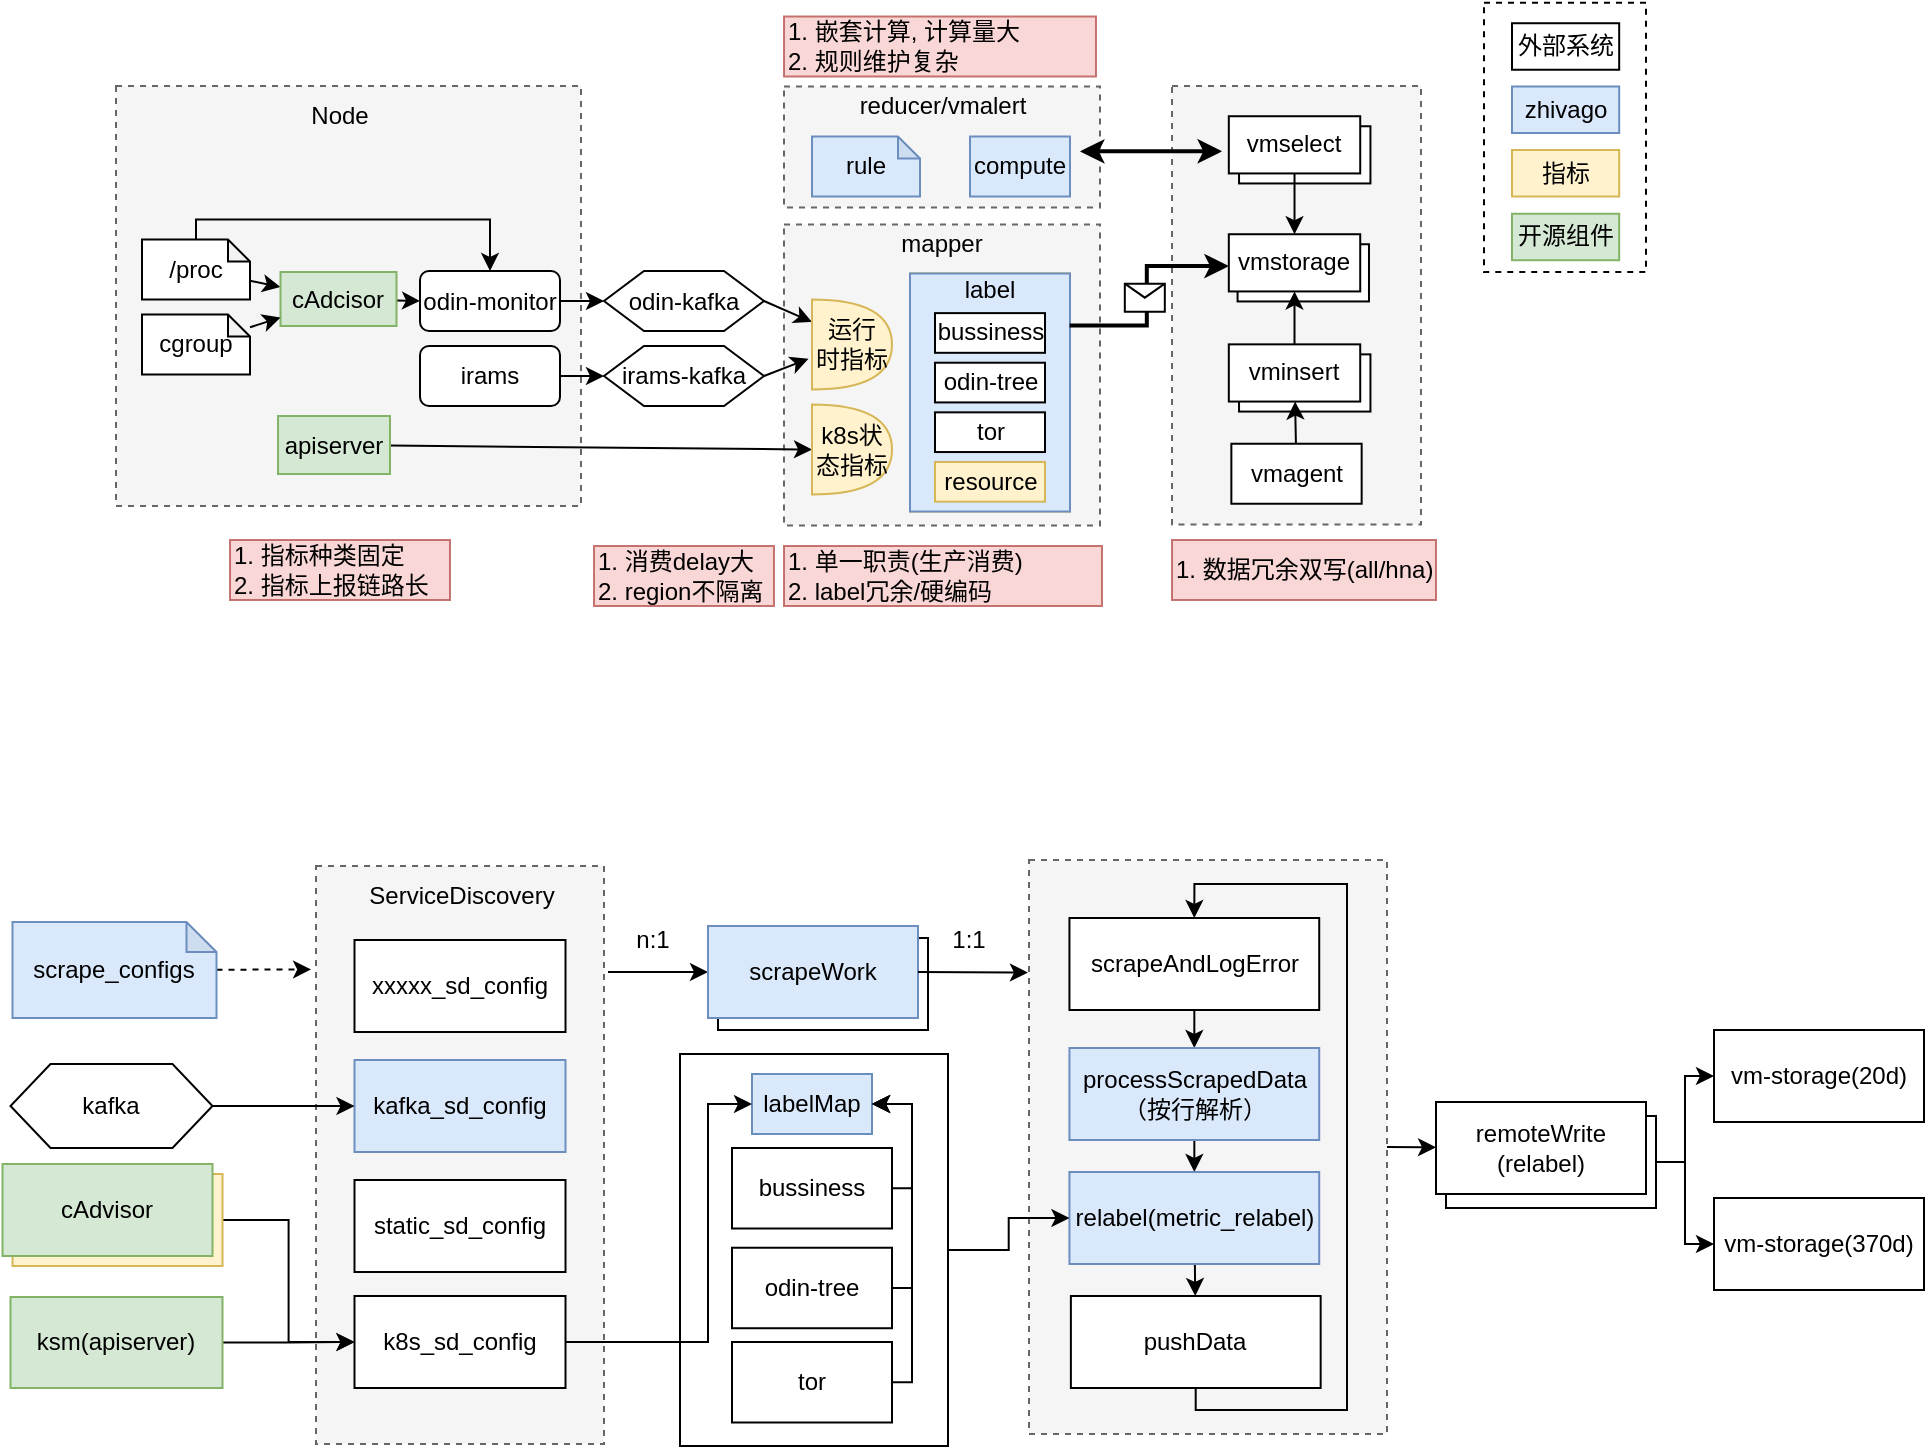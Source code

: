 <mxfile version="22.1.11" type="github">
  <diagram name="第 1 页" id="jjV6L2uMsxcf110h-NHD">
    <mxGraphModel dx="1374" dy="593" grid="0" gridSize="10" guides="1" tooltips="1" connect="1" arrows="1" fold="1" page="0" pageScale="1" pageWidth="827" pageHeight="1169" math="0" shadow="0">
      <root>
        <mxCell id="0" />
        <mxCell id="1" parent="0" />
        <mxCell id="OwkdVornk61Pdd3UHWY2-71" value="" style="rounded=0;whiteSpace=wrap;html=1;" vertex="1" parent="1">
          <mxGeometry x="316" y="664" width="134" height="196" as="geometry" />
        </mxCell>
        <mxCell id="OwkdVornk61Pdd3UHWY2-57" value="" style="rounded=0;orthogonalLoop=1;jettySize=auto;html=1;" edge="1" parent="1" target="OwkdVornk61Pdd3UHWY2-19">
          <mxGeometry relative="1" as="geometry">
            <mxPoint x="280" y="623" as="sourcePoint" />
          </mxGeometry>
        </mxCell>
        <mxCell id="OwkdVornk61Pdd3UHWY2-51" value="" style="rounded=0;whiteSpace=wrap;html=1;fillColor=#f5f5f5;fontColor=#333333;strokeColor=#666666;dashed=1;" vertex="1" parent="1">
          <mxGeometry x="134" y="570" width="144" height="289" as="geometry" />
        </mxCell>
        <mxCell id="OwkdVornk61Pdd3UHWY2-32" value="" style="rounded=0;whiteSpace=wrap;html=1;fillColor=#f5f5f5;fontColor=#333333;strokeColor=#666666;dashed=1;" vertex="1" parent="1">
          <mxGeometry x="490.5" y="567" width="179" height="287" as="geometry" />
        </mxCell>
        <mxCell id="OwkdVornk61Pdd3UHWY2-3" value="" style="rounded=0;whiteSpace=wrap;html=1;dashed=1;" vertex="1" parent="1">
          <mxGeometry x="718" y="138.37" width="81" height="134.63" as="geometry" />
        </mxCell>
        <mxCell id="vkkQOnORTPZ0EyA8R30g-135" value="" style="rounded=0;whiteSpace=wrap;html=1;fillColor=#f5f5f5;fontColor=#333333;strokeColor=#666666;dashed=1;" parent="1" vertex="1">
          <mxGeometry x="562" y="180" width="124.5" height="219.25" as="geometry" />
        </mxCell>
        <mxCell id="vkkQOnORTPZ0EyA8R30g-40" value="" style="rounded=0;whiteSpace=wrap;html=1;fillColor=#f5f5f5;fontColor=#333333;strokeColor=#666666;dashed=1;" parent="1" vertex="1">
          <mxGeometry x="368" y="249.25" width="158" height="150.5" as="geometry" />
        </mxCell>
        <mxCell id="vkkQOnORTPZ0EyA8R30g-6" value="" style="rounded=0;whiteSpace=wrap;html=1;fillColor=#f5f5f5;fontColor=#333333;strokeColor=#666666;dashed=1;" parent="1" vertex="1">
          <mxGeometry x="34" y="180" width="232.5" height="210" as="geometry" />
        </mxCell>
        <mxCell id="vkkQOnORTPZ0EyA8R30g-26" value="" style="rounded=0;orthogonalLoop=1;jettySize=auto;html=1;" parent="1" source="vkkQOnORTPZ0EyA8R30g-10" target="vkkQOnORTPZ0EyA8R30g-18" edge="1">
          <mxGeometry relative="1" as="geometry" />
        </mxCell>
        <mxCell id="vkkQOnORTPZ0EyA8R30g-10" value="/proc" style="shape=note;whiteSpace=wrap;html=1;backgroundOutline=1;darkOpacity=0.05;size=11;" parent="1" vertex="1">
          <mxGeometry x="47" y="256.75" width="54" height="30" as="geometry" />
        </mxCell>
        <mxCell id="vkkQOnORTPZ0EyA8R30g-11" value="mapper" style="text;html=1;strokeColor=none;fillColor=none;align=center;verticalAlign=middle;whiteSpace=wrap;rounded=0;" parent="1" vertex="1">
          <mxGeometry x="417" y="243.75" width="60" height="30" as="geometry" />
        </mxCell>
        <mxCell id="vkkQOnORTPZ0EyA8R30g-29" value="" style="rounded=0;orthogonalLoop=1;jettySize=auto;html=1;" parent="1" source="vkkQOnORTPZ0EyA8R30g-12" target="vkkQOnORTPZ0EyA8R30g-27" edge="1">
          <mxGeometry relative="1" as="geometry" />
        </mxCell>
        <mxCell id="vkkQOnORTPZ0EyA8R30g-12" value="odin-monitor" style="rounded=1;whiteSpace=wrap;html=1;" parent="1" vertex="1">
          <mxGeometry x="186" y="272.5" width="70" height="30" as="geometry" />
        </mxCell>
        <mxCell id="vkkQOnORTPZ0EyA8R30g-30" value="" style="rounded=0;orthogonalLoop=1;jettySize=auto;html=1;" parent="1" source="vkkQOnORTPZ0EyA8R30g-13" target="vkkQOnORTPZ0EyA8R30g-28" edge="1">
          <mxGeometry relative="1" as="geometry" />
        </mxCell>
        <mxCell id="vkkQOnORTPZ0EyA8R30g-13" value="irams" style="rounded=1;whiteSpace=wrap;html=1;" parent="1" vertex="1">
          <mxGeometry x="186" y="310" width="70" height="30" as="geometry" />
        </mxCell>
        <mxCell id="vkkQOnORTPZ0EyA8R30g-166" value="" style="rounded=0;orthogonalLoop=1;jettySize=auto;html=1;entryX=0;entryY=0.5;entryDx=0;entryDy=0;" parent="1" source="vkkQOnORTPZ0EyA8R30g-18" target="vkkQOnORTPZ0EyA8R30g-12" edge="1">
          <mxGeometry relative="1" as="geometry" />
        </mxCell>
        <mxCell id="vkkQOnORTPZ0EyA8R30g-18" value="cAdcisor" style="rounded=0;whiteSpace=wrap;html=1;fillColor=#d5e8d4;strokeColor=#82b366;" parent="1" vertex="1">
          <mxGeometry x="116.25" y="273" width="58" height="27" as="geometry" />
        </mxCell>
        <mxCell id="vkkQOnORTPZ0EyA8R30g-25" value="" style="rounded=0;orthogonalLoop=1;jettySize=auto;html=1;" parent="1" source="vkkQOnORTPZ0EyA8R30g-20" target="vkkQOnORTPZ0EyA8R30g-18" edge="1">
          <mxGeometry relative="1" as="geometry" />
        </mxCell>
        <mxCell id="vkkQOnORTPZ0EyA8R30g-20" value="cgroup" style="shape=note;whiteSpace=wrap;html=1;backgroundOutline=1;darkOpacity=0.05;size=11;" parent="1" vertex="1">
          <mxGeometry x="47" y="294.25" width="54" height="30" as="geometry" />
        </mxCell>
        <mxCell id="vkkQOnORTPZ0EyA8R30g-55" value="" style="rounded=0;orthogonalLoop=1;jettySize=auto;html=1;entryX=0;entryY=0.25;entryDx=0;entryDy=0;entryPerimeter=0;exitX=1;exitY=0.5;exitDx=0;exitDy=0;" parent="1" source="vkkQOnORTPZ0EyA8R30g-27" target="vkkQOnORTPZ0EyA8R30g-43" edge="1">
          <mxGeometry relative="1" as="geometry">
            <mxPoint x="342" y="287.5" as="sourcePoint" />
          </mxGeometry>
        </mxCell>
        <mxCell id="vkkQOnORTPZ0EyA8R30g-27" value="odin-kafka" style="shape=hexagon;perimeter=hexagonPerimeter2;whiteSpace=wrap;html=1;fixedSize=1;" parent="1" vertex="1">
          <mxGeometry x="278" y="272.5" width="80" height="30" as="geometry" />
        </mxCell>
        <mxCell id="vkkQOnORTPZ0EyA8R30g-56" value="" style="rounded=0;orthogonalLoop=1;jettySize=auto;html=1;entryX=-0.044;entryY=0.658;entryDx=0;entryDy=0;entryPerimeter=0;exitX=1;exitY=0.5;exitDx=0;exitDy=0;" parent="1" source="vkkQOnORTPZ0EyA8R30g-28" target="vkkQOnORTPZ0EyA8R30g-43" edge="1">
          <mxGeometry relative="1" as="geometry">
            <mxPoint x="342" y="325.0" as="sourcePoint" />
          </mxGeometry>
        </mxCell>
        <mxCell id="vkkQOnORTPZ0EyA8R30g-28" value="irams-kafka" style="shape=hexagon;perimeter=hexagonPerimeter2;whiteSpace=wrap;html=1;fixedSize=1;" parent="1" vertex="1">
          <mxGeometry x="278" y="310" width="80" height="30" as="geometry" />
        </mxCell>
        <mxCell id="vkkQOnORTPZ0EyA8R30g-34" value="&lt;div style=&quot;&quot;&gt;&lt;span style=&quot;background-color: initial;&quot;&gt;1. 消费delay大&lt;/span&gt;&lt;/div&gt;&lt;div style=&quot;&quot;&gt;&lt;span style=&quot;background-color: initial;&quot;&gt;2. region不隔离&lt;/span&gt;&lt;/div&gt;" style="text;html=1;strokeColor=#b85450;fillColor=#f8cecc;align=left;verticalAlign=middle;whiteSpace=wrap;rounded=0;opacity=80;" parent="1" vertex="1">
          <mxGeometry x="273" y="410" width="90" height="30" as="geometry" />
        </mxCell>
        <mxCell id="vkkQOnORTPZ0EyA8R30g-41" value="1. 单一职责(生产消费)&lt;br&gt;2. label冗余/硬编码" style="text;html=1;strokeColor=#b85450;fillColor=#f8cecc;align=left;verticalAlign=middle;whiteSpace=wrap;rounded=0;opacity=80;" parent="1" vertex="1">
          <mxGeometry x="368" y="410" width="159" height="30" as="geometry" />
        </mxCell>
        <mxCell id="vkkQOnORTPZ0EyA8R30g-46" value="" style="rounded=0;orthogonalLoop=1;jettySize=auto;html=1;entryX=0;entryY=0.5;entryDx=0;entryDy=0;entryPerimeter=0;" parent="1" source="vkkQOnORTPZ0EyA8R30g-42" target="vkkQOnORTPZ0EyA8R30g-44" edge="1">
          <mxGeometry relative="1" as="geometry" />
        </mxCell>
        <mxCell id="vkkQOnORTPZ0EyA8R30g-42" value="apiserver" style="rounded=0;whiteSpace=wrap;html=1;fillColor=#d5e8d4;strokeColor=#82b366;" parent="1" vertex="1">
          <mxGeometry x="115" y="345" width="56" height="29" as="geometry" />
        </mxCell>
        <mxCell id="vkkQOnORTPZ0EyA8R30g-43" value="运行&lt;br&gt;时指标" style="shape=or;whiteSpace=wrap;html=1;fillColor=#fff2cc;strokeColor=#d6b656;" parent="1" vertex="1">
          <mxGeometry x="382" y="286.75" width="40" height="45" as="geometry" />
        </mxCell>
        <mxCell id="vkkQOnORTPZ0EyA8R30g-44" value="k8s状态指标" style="shape=or;whiteSpace=wrap;html=1;fillColor=#fff2cc;strokeColor=#d6b656;" parent="1" vertex="1">
          <mxGeometry x="382" y="339.25" width="40" height="45" as="geometry" />
        </mxCell>
        <mxCell id="vkkQOnORTPZ0EyA8R30g-57" value="" style="group;fillColor=#fff2cc;strokeColor=#d6b656;" parent="1" vertex="1" connectable="0">
          <mxGeometry x="431" y="273.75" width="80" height="119" as="geometry" />
        </mxCell>
        <mxCell id="vkkQOnORTPZ0EyA8R30g-39" value="" style="rounded=0;whiteSpace=wrap;html=1;container=0;fillColor=#dae8fc;strokeColor=#6c8ebf;" parent="vkkQOnORTPZ0EyA8R30g-57" vertex="1">
          <mxGeometry width="80" height="119" as="geometry" />
        </mxCell>
        <mxCell id="vkkQOnORTPZ0EyA8R30g-47" value="tor" style="rounded=0;whiteSpace=wrap;html=1;container=0;" parent="vkkQOnORTPZ0EyA8R30g-57" vertex="1">
          <mxGeometry x="12.5" y="69.423" width="55" height="19.846" as="geometry" />
        </mxCell>
        <mxCell id="vkkQOnORTPZ0EyA8R30g-48" value="odin-tree" style="rounded=0;whiteSpace=wrap;html=1;container=0;" parent="vkkQOnORTPZ0EyA8R30g-57" vertex="1">
          <mxGeometry x="12.5" y="44.615" width="55" height="19.846" as="geometry" />
        </mxCell>
        <mxCell id="vkkQOnORTPZ0EyA8R30g-50" value="resource" style="rounded=0;whiteSpace=wrap;html=1;container=0;fillColor=#fff2cc;strokeColor=#d6b656;" parent="vkkQOnORTPZ0EyA8R30g-57" vertex="1">
          <mxGeometry x="12.5" y="94.231" width="55" height="19.846" as="geometry" />
        </mxCell>
        <mxCell id="vkkQOnORTPZ0EyA8R30g-51" value="bussiness" style="rounded=0;whiteSpace=wrap;html=1;container=0;" parent="vkkQOnORTPZ0EyA8R30g-57" vertex="1">
          <mxGeometry x="12.5" y="19.808" width="55" height="19.846" as="geometry" />
        </mxCell>
        <mxCell id="vkkQOnORTPZ0EyA8R30g-52" value="label" style="text;html=1;strokeColor=none;fillColor=none;align=center;verticalAlign=middle;whiteSpace=wrap;rounded=0;container=0;" parent="vkkQOnORTPZ0EyA8R30g-57" vertex="1">
          <mxGeometry x="9.5" y="0.954" width="60" height="14.885" as="geometry" />
        </mxCell>
        <mxCell id="vkkQOnORTPZ0EyA8R30g-58" value="" style="rounded=0;whiteSpace=wrap;html=1;fillColor=#f5f5f5;fontColor=#333333;strokeColor=#666666;dashed=1;" parent="1" vertex="1">
          <mxGeometry x="368" y="180.25" width="158" height="60.5" as="geometry" />
        </mxCell>
        <mxCell id="vkkQOnORTPZ0EyA8R30g-59" value="reducer/vmalert" style="text;html=1;strokeColor=none;fillColor=none;align=center;verticalAlign=middle;whiteSpace=wrap;rounded=0;" parent="1" vertex="1">
          <mxGeometry x="401.5" y="175.25" width="91" height="30" as="geometry" />
        </mxCell>
        <mxCell id="vkkQOnORTPZ0EyA8R30g-68" value="compute" style="rounded=0;whiteSpace=wrap;html=1;fillColor=#dae8fc;strokeColor=#6c8ebf;" parent="1" vertex="1">
          <mxGeometry x="461" y="205.25" width="50" height="30" as="geometry" />
        </mxCell>
        <mxCell id="vkkQOnORTPZ0EyA8R30g-71" value="1. 嵌套计算, 计算量大&lt;br&gt;2. 规则维护复杂" style="text;html=1;strokeColor=#b85450;fillColor=#f8cecc;align=left;verticalAlign=middle;whiteSpace=wrap;rounded=0;opacity=80;" parent="1" vertex="1">
          <mxGeometry x="368" y="145.25" width="156" height="30" as="geometry" />
        </mxCell>
        <mxCell id="vkkQOnORTPZ0EyA8R30g-76" value="&lt;div style=&quot;&quot;&gt;1. 指标种类固定&lt;/div&gt;&lt;div style=&quot;&quot;&gt;2. 指标上报链路长&lt;/div&gt;" style="text;html=1;strokeColor=#b85450;fillColor=#f8cecc;align=left;verticalAlign=middle;whiteSpace=wrap;rounded=0;opacity=80;" parent="1" vertex="1">
          <mxGeometry x="91" y="407" width="110" height="30" as="geometry" />
        </mxCell>
        <mxCell id="vkkQOnORTPZ0EyA8R30g-77" value="1. 数据冗余双写(all/hna)" style="text;html=1;strokeColor=#b85450;fillColor=#f8cecc;align=left;verticalAlign=middle;whiteSpace=wrap;rounded=0;opacity=80;" parent="1" vertex="1">
          <mxGeometry x="562" y="407" width="132" height="30" as="geometry" />
        </mxCell>
        <mxCell id="vkkQOnORTPZ0EyA8R30g-85" value="" style="group" parent="1" vertex="1" connectable="0">
          <mxGeometry x="590.41" y="267.12" width="73" height="35.75" as="geometry" />
        </mxCell>
        <mxCell id="vkkQOnORTPZ0EyA8R30g-84" value="vminsert" style="rounded=0;whiteSpace=wrap;html=1;" parent="vkkQOnORTPZ0EyA8R30g-85" vertex="1">
          <mxGeometry x="4.38" y="-7.995" width="65.7" height="28.6" as="geometry" />
        </mxCell>
        <mxCell id="vkkQOnORTPZ0EyA8R30g-80" value="vmstorage" style="rounded=0;whiteSpace=wrap;html=1;" parent="vkkQOnORTPZ0EyA8R30g-85" vertex="1">
          <mxGeometry y="-13" width="65.7" height="28.6" as="geometry" />
        </mxCell>
        <mxCell id="vkkQOnORTPZ0EyA8R30g-94" value="" style="group" parent="1" vertex="1" connectable="0">
          <mxGeometry x="590.41" y="195.12" width="73" height="35.75" as="geometry" />
        </mxCell>
        <mxCell id="vkkQOnORTPZ0EyA8R30g-95" value="vminsert" style="rounded=0;whiteSpace=wrap;html=1;" parent="vkkQOnORTPZ0EyA8R30g-94" vertex="1">
          <mxGeometry x="5.11" y="5.005" width="65.7" height="28.6" as="geometry" />
        </mxCell>
        <mxCell id="vkkQOnORTPZ0EyA8R30g-96" value="vmselect" style="rounded=0;whiteSpace=wrap;html=1;" parent="vkkQOnORTPZ0EyA8R30g-94" vertex="1">
          <mxGeometry width="65.7" height="28.6" as="geometry" />
        </mxCell>
        <mxCell id="vkkQOnORTPZ0EyA8R30g-97" value="" style="rounded=0;orthogonalLoop=1;jettySize=auto;html=1;entryX=0.5;entryY=0;entryDx=0;entryDy=0;" parent="1" source="vkkQOnORTPZ0EyA8R30g-96" target="vkkQOnORTPZ0EyA8R30g-80" edge="1">
          <mxGeometry relative="1" as="geometry" />
        </mxCell>
        <mxCell id="vkkQOnORTPZ0EyA8R30g-115" value="" style="edgeStyle=orthogonalEdgeStyle;rounded=0;orthogonalLoop=1;jettySize=auto;html=1;entryX=0.5;entryY=1;entryDx=0;entryDy=0;" parent="1" source="vkkQOnORTPZ0EyA8R30g-88" target="vkkQOnORTPZ0EyA8R30g-80" edge="1">
          <mxGeometry relative="1" as="geometry" />
        </mxCell>
        <mxCell id="vkkQOnORTPZ0EyA8R30g-116" value="vmagent" style="rounded=0;whiteSpace=wrap;html=1;" parent="1" vertex="1">
          <mxGeometry x="591.68" y="358.87" width="65.15" height="30" as="geometry" />
        </mxCell>
        <mxCell id="vkkQOnORTPZ0EyA8R30g-156" value="" style="endArrow=classic;html=1;rounded=0;edgeStyle=elbowEdgeStyle;strokeWidth=2;exitX=0.997;exitY=0.218;exitDx=0;exitDy=0;exitPerimeter=0;" parent="1" source="vkkQOnORTPZ0EyA8R30g-39" edge="1">
          <mxGeometry relative="1" as="geometry">
            <mxPoint x="510.92" y="287.725" as="sourcePoint" />
            <mxPoint x="590.41" y="270.05" as="targetPoint" />
            <Array as="points">
              <mxPoint x="549.41" y="276.05" />
            </Array>
          </mxGeometry>
        </mxCell>
        <mxCell id="vkkQOnORTPZ0EyA8R30g-157" value="" style="shape=message;html=1;outlineConnect=0;" parent="vkkQOnORTPZ0EyA8R30g-156" vertex="1">
          <mxGeometry width="20" height="14" relative="1" as="geometry">
            <mxPoint x="-11" y="-5" as="offset" />
          </mxGeometry>
        </mxCell>
        <mxCell id="vkkQOnORTPZ0EyA8R30g-167" value="" style="endArrow=classic;html=1;rounded=0;exitX=0.5;exitY=0;exitDx=0;exitDy=0;exitPerimeter=0;entryX=0.5;entryY=0;entryDx=0;entryDy=0;edgeStyle=orthogonalEdgeStyle;" parent="1" source="vkkQOnORTPZ0EyA8R30g-10" target="vkkQOnORTPZ0EyA8R30g-12" edge="1">
          <mxGeometry width="50" height="50" relative="1" as="geometry">
            <mxPoint x="126" y="180" as="sourcePoint" />
            <mxPoint x="176" y="130" as="targetPoint" />
          </mxGeometry>
        </mxCell>
        <mxCell id="vkkQOnORTPZ0EyA8R30g-87" value="vminsert" style="rounded=0;whiteSpace=wrap;html=1;" parent="1" vertex="1">
          <mxGeometry x="595.52" y="314.185" width="65.7" height="28.6" as="geometry" />
        </mxCell>
        <mxCell id="vkkQOnORTPZ0EyA8R30g-88" value="vminsert" style="rounded=0;whiteSpace=wrap;html=1;" parent="1" vertex="1">
          <mxGeometry x="590.41" y="309.18" width="65.7" height="28.6" as="geometry" />
        </mxCell>
        <mxCell id="vkkQOnORTPZ0EyA8R30g-117" value="" style="rounded=0;orthogonalLoop=1;jettySize=auto;html=1;" parent="1" source="vkkQOnORTPZ0EyA8R30g-116" target="vkkQOnORTPZ0EyA8R30g-88" edge="1">
          <mxGeometry relative="1" as="geometry" />
        </mxCell>
        <mxCell id="vkkQOnORTPZ0EyA8R30g-171" value="Node" style="text;html=1;strokeColor=none;fillColor=none;align=center;verticalAlign=middle;whiteSpace=wrap;rounded=0;" parent="1" vertex="1">
          <mxGeometry x="116.25" y="180" width="60" height="30" as="geometry" />
        </mxCell>
        <mxCell id="vkkQOnORTPZ0EyA8R30g-175" value="rule" style="shape=note;whiteSpace=wrap;html=1;backgroundOutline=1;darkOpacity=0.05;size=11;fillColor=#dae8fc;strokeColor=#6c8ebf;" parent="1" vertex="1">
          <mxGeometry x="382" y="205.25" width="54" height="30" as="geometry" />
        </mxCell>
        <mxCell id="vkkQOnORTPZ0EyA8R30g-176" value="" style="endArrow=classic;startArrow=classic;html=1;rounded=0;strokeWidth=2;entryX=0.201;entryY=0.149;entryDx=0;entryDy=0;entryPerimeter=0;" parent="1" target="vkkQOnORTPZ0EyA8R30g-135" edge="1">
          <mxGeometry width="50" height="50" relative="1" as="geometry">
            <mxPoint x="516" y="212.69" as="sourcePoint" />
            <mxPoint x="554" y="213" as="targetPoint" />
          </mxGeometry>
        </mxCell>
        <mxCell id="vkkQOnORTPZ0EyA8R30g-178" value="外部系统" style="rounded=0;whiteSpace=wrap;html=1;" parent="1" vertex="1">
          <mxGeometry x="732" y="148.62" width="53.59" height="23.25" as="geometry" />
        </mxCell>
        <mxCell id="OwkdVornk61Pdd3UHWY2-1" value="zhivago" style="rounded=0;whiteSpace=wrap;html=1;fillColor=#dae8fc;strokeColor=#6c8ebf;" vertex="1" parent="1">
          <mxGeometry x="732" y="180.25" width="53.59" height="23.25" as="geometry" />
        </mxCell>
        <mxCell id="OwkdVornk61Pdd3UHWY2-2" value="指标" style="rounded=0;whiteSpace=wrap;html=1;fillColor=#fff2cc;strokeColor=#d6b656;" vertex="1" parent="1">
          <mxGeometry x="732" y="212" width="53.59" height="23.25" as="geometry" />
        </mxCell>
        <mxCell id="OwkdVornk61Pdd3UHWY2-39" value="" style="edgeStyle=orthogonalEdgeStyle;rounded=0;orthogonalLoop=1;jettySize=auto;html=1;entryX=0;entryY=0.5;entryDx=0;entryDy=0;" edge="1" parent="1" source="OwkdVornk61Pdd3UHWY2-7" target="OwkdVornk61Pdd3UHWY2-9">
          <mxGeometry relative="1" as="geometry" />
        </mxCell>
        <mxCell id="OwkdVornk61Pdd3UHWY2-7" value="ksm(apiserver)" style="rounded=0;whiteSpace=wrap;html=1;fillColor=#d5e8d4;strokeColor=#82b366;" vertex="1" parent="1">
          <mxGeometry x="-18.75" y="785.5" width="106" height="45.5" as="geometry" />
        </mxCell>
        <mxCell id="OwkdVornk61Pdd3UHWY2-9" value="k8s_sd_config" style="rounded=0;whiteSpace=wrap;html=1;" vertex="1" parent="1">
          <mxGeometry x="153.25" y="785" width="105.5" height="46" as="geometry" />
        </mxCell>
        <mxCell id="OwkdVornk61Pdd3UHWY2-10" value="kafka_sd_config" style="rounded=0;whiteSpace=wrap;html=1;fillColor=#dae8fc;strokeColor=#6c8ebf;" vertex="1" parent="1">
          <mxGeometry x="153.25" y="667" width="105.5" height="46" as="geometry" />
        </mxCell>
        <mxCell id="OwkdVornk61Pdd3UHWY2-24" value="" style="rounded=0;orthogonalLoop=1;jettySize=auto;html=1;" edge="1" parent="1" source="OwkdVornk61Pdd3UHWY2-11" target="OwkdVornk61Pdd3UHWY2-20">
          <mxGeometry relative="1" as="geometry">
            <mxPoint x="573.5" y="669" as="targetPoint" />
          </mxGeometry>
        </mxCell>
        <mxCell id="OwkdVornk61Pdd3UHWY2-11" value="scrapeAndLogError" style="rounded=0;whiteSpace=wrap;html=1;" vertex="1" parent="1">
          <mxGeometry x="510.72" y="596" width="124.89" height="46" as="geometry" />
        </mxCell>
        <mxCell id="OwkdVornk61Pdd3UHWY2-13" value="vm-storage(20d)" style="rounded=0;whiteSpace=wrap;html=1;" vertex="1" parent="1">
          <mxGeometry x="833" y="652" width="105" height="46" as="geometry" />
        </mxCell>
        <mxCell id="OwkdVornk61Pdd3UHWY2-16" value="vm-storage(370d)" style="rounded=0;whiteSpace=wrap;html=1;" vertex="1" parent="1">
          <mxGeometry x="833" y="736" width="105" height="46" as="geometry" />
        </mxCell>
        <mxCell id="OwkdVornk61Pdd3UHWY2-17" value="开源组件" style="rounded=0;whiteSpace=wrap;html=1;fillColor=#d5e8d4;strokeColor=#82b366;" vertex="1" parent="1">
          <mxGeometry x="732" y="243.87" width="53.59" height="23.25" as="geometry" />
        </mxCell>
        <mxCell id="OwkdVornk61Pdd3UHWY2-26" value="" style="rounded=0;orthogonalLoop=1;jettySize=auto;html=1;entryX=0.5;entryY=0;entryDx=0;entryDy=0;" edge="1" parent="1" source="OwkdVornk61Pdd3UHWY2-20" target="OwkdVornk61Pdd3UHWY2-21">
          <mxGeometry relative="1" as="geometry" />
        </mxCell>
        <mxCell id="OwkdVornk61Pdd3UHWY2-20" value="processScrapedData（按行解析）" style="rounded=0;whiteSpace=wrap;html=1;fillColor=#dae8fc;strokeColor=#6c8ebf;" vertex="1" parent="1">
          <mxGeometry x="510.72" y="661" width="124.89" height="46" as="geometry" />
        </mxCell>
        <mxCell id="OwkdVornk61Pdd3UHWY2-27" value="" style="rounded=0;orthogonalLoop=1;jettySize=auto;html=1;" edge="1" parent="1" source="OwkdVornk61Pdd3UHWY2-21" target="OwkdVornk61Pdd3UHWY2-23">
          <mxGeometry relative="1" as="geometry" />
        </mxCell>
        <mxCell id="OwkdVornk61Pdd3UHWY2-21" value="relabel(metric_relabel)" style="rounded=0;whiteSpace=wrap;html=1;fillColor=#dae8fc;strokeColor=#6c8ebf;" vertex="1" parent="1">
          <mxGeometry x="510.72" y="723" width="124.89" height="46" as="geometry" />
        </mxCell>
        <mxCell id="OwkdVornk61Pdd3UHWY2-29" value="" style="edgeStyle=orthogonalEdgeStyle;rounded=0;orthogonalLoop=1;jettySize=auto;html=1;entryX=0.5;entryY=0;entryDx=0;entryDy=0;" edge="1" parent="1" source="OwkdVornk61Pdd3UHWY2-23" target="OwkdVornk61Pdd3UHWY2-11">
          <mxGeometry relative="1" as="geometry">
            <mxPoint x="573.917" y="919" as="targetPoint" />
            <Array as="points">
              <mxPoint x="573.5" y="842" />
              <mxPoint x="649.5" y="842" />
              <mxPoint x="649.5" y="579" />
              <mxPoint x="573.5" y="579" />
            </Array>
          </mxGeometry>
        </mxCell>
        <mxCell id="OwkdVornk61Pdd3UHWY2-23" value="pushData" style="rounded=0;whiteSpace=wrap;html=1;" vertex="1" parent="1">
          <mxGeometry x="511.44" y="785" width="124.89" height="46" as="geometry" />
        </mxCell>
        <mxCell id="OwkdVornk61Pdd3UHWY2-25" style="rounded=0;orthogonalLoop=1;jettySize=auto;html=1;entryX=0.5;entryY=0;entryDx=0;entryDy=0;" edge="1" parent="1" source="OwkdVornk61Pdd3UHWY2-20" target="OwkdVornk61Pdd3UHWY2-20">
          <mxGeometry relative="1" as="geometry" />
        </mxCell>
        <mxCell id="OwkdVornk61Pdd3UHWY2-31" value="" style="group" vertex="1" connectable="0" parent="1">
          <mxGeometry x="694" y="688" width="110" height="53" as="geometry" />
        </mxCell>
        <mxCell id="OwkdVornk61Pdd3UHWY2-12" value="remoteWrite" style="rounded=0;whiteSpace=wrap;html=1;" vertex="1" parent="OwkdVornk61Pdd3UHWY2-31">
          <mxGeometry x="5" y="7" width="105" height="46" as="geometry" />
        </mxCell>
        <mxCell id="OwkdVornk61Pdd3UHWY2-30" value="remoteWrite&lt;br&gt;(relabel)" style="rounded=0;whiteSpace=wrap;html=1;" vertex="1" parent="OwkdVornk61Pdd3UHWY2-31">
          <mxGeometry width="105" height="46" as="geometry" />
        </mxCell>
        <mxCell id="OwkdVornk61Pdd3UHWY2-33" value="" style="group" vertex="1" connectable="0" parent="1">
          <mxGeometry x="330" y="600" width="110" height="52" as="geometry" />
        </mxCell>
        <mxCell id="OwkdVornk61Pdd3UHWY2-8" value="scrapeWork" style="rounded=0;whiteSpace=wrap;html=1;" vertex="1" parent="OwkdVornk61Pdd3UHWY2-33">
          <mxGeometry x="5" y="6" width="105" height="46" as="geometry" />
        </mxCell>
        <mxCell id="OwkdVornk61Pdd3UHWY2-19" value="scrapeWork" style="rounded=0;whiteSpace=wrap;html=1;fillColor=#dae8fc;strokeColor=#6c8ebf;" vertex="1" parent="OwkdVornk61Pdd3UHWY2-33">
          <mxGeometry width="105" height="46" as="geometry" />
        </mxCell>
        <mxCell id="OwkdVornk61Pdd3UHWY2-56" value="" style="rounded=0;orthogonalLoop=1;jettySize=auto;html=1;entryX=-0.017;entryY=0.179;entryDx=0;entryDy=0;entryPerimeter=0;dashed=1;" edge="1" parent="1" source="OwkdVornk61Pdd3UHWY2-34" target="OwkdVornk61Pdd3UHWY2-51">
          <mxGeometry relative="1" as="geometry" />
        </mxCell>
        <mxCell id="OwkdVornk61Pdd3UHWY2-34" value="scrape_configs" style="shape=note;whiteSpace=wrap;html=1;backgroundOutline=1;darkOpacity=0.05;size=15;fillColor=#dae8fc;strokeColor=#6c8ebf;" vertex="1" parent="1">
          <mxGeometry x="-17.75" y="598" width="102" height="48" as="geometry" />
        </mxCell>
        <mxCell id="OwkdVornk61Pdd3UHWY2-40" value="" style="edgeStyle=orthogonalEdgeStyle;rounded=0;orthogonalLoop=1;jettySize=auto;html=1;entryX=0;entryY=0.5;entryDx=0;entryDy=0;" edge="1" parent="1" source="OwkdVornk61Pdd3UHWY2-35" target="OwkdVornk61Pdd3UHWY2-9">
          <mxGeometry relative="1" as="geometry">
            <mxPoint x="150.25" y="747" as="targetPoint" />
          </mxGeometry>
        </mxCell>
        <mxCell id="OwkdVornk61Pdd3UHWY2-35" value="cAdvisor" style="rounded=0;whiteSpace=wrap;html=1;fillColor=#fff2cc;strokeColor=#d6b656;" vertex="1" parent="1">
          <mxGeometry x="-17.75" y="724" width="105" height="46" as="geometry" />
        </mxCell>
        <mxCell id="OwkdVornk61Pdd3UHWY2-36" value="" style="rounded=0;orthogonalLoop=1;jettySize=auto;html=1;entryX=-0.003;entryY=0.196;entryDx=0;entryDy=0;entryPerimeter=0;exitX=1;exitY=0.5;exitDx=0;exitDy=0;" edge="1" parent="1" source="OwkdVornk61Pdd3UHWY2-19" target="OwkdVornk61Pdd3UHWY2-32">
          <mxGeometry relative="1" as="geometry" />
        </mxCell>
        <mxCell id="OwkdVornk61Pdd3UHWY2-41" value="static_sd_config" style="rounded=0;whiteSpace=wrap;html=1;" vertex="1" parent="1">
          <mxGeometry x="153.25" y="727" width="105.5" height="46" as="geometry" />
        </mxCell>
        <mxCell id="OwkdVornk61Pdd3UHWY2-44" value="" style="rounded=0;orthogonalLoop=1;jettySize=auto;html=1;entryX=0;entryY=0.5;entryDx=0;entryDy=0;" edge="1" parent="1" source="OwkdVornk61Pdd3UHWY2-43" target="OwkdVornk61Pdd3UHWY2-10">
          <mxGeometry relative="1" as="geometry" />
        </mxCell>
        <mxCell id="OwkdVornk61Pdd3UHWY2-43" value="kafka" style="shape=hexagon;perimeter=hexagonPerimeter2;whiteSpace=wrap;html=1;fixedSize=1;" vertex="1" parent="1">
          <mxGeometry x="-18.75" y="669" width="101" height="42" as="geometry" />
        </mxCell>
        <mxCell id="OwkdVornk61Pdd3UHWY2-53" value="xxxxx_sd_config" style="rounded=0;whiteSpace=wrap;html=1;" vertex="1" parent="1">
          <mxGeometry x="153.25" y="607" width="105.5" height="46" as="geometry" />
        </mxCell>
        <mxCell id="OwkdVornk61Pdd3UHWY2-58" value="ServiceDiscovery" style="text;html=1;strokeColor=none;fillColor=none;align=center;verticalAlign=middle;whiteSpace=wrap;rounded=0;" vertex="1" parent="1">
          <mxGeometry x="146.5" y="570" width="120" height="30" as="geometry" />
        </mxCell>
        <mxCell id="OwkdVornk61Pdd3UHWY2-60" value="bussiness" style="rounded=0;whiteSpace=wrap;html=1;" vertex="1" parent="1">
          <mxGeometry x="342" y="711" width="80" height="40.25" as="geometry" />
        </mxCell>
        <mxCell id="OwkdVornk61Pdd3UHWY2-62" value="odin-tree" style="rounded=0;whiteSpace=wrap;html=1;" vertex="1" parent="1">
          <mxGeometry x="342" y="760.87" width="80" height="40.25" as="geometry" />
        </mxCell>
        <mxCell id="OwkdVornk61Pdd3UHWY2-63" value="tor" style="rounded=0;whiteSpace=wrap;html=1;" vertex="1" parent="1">
          <mxGeometry x="342" y="808" width="80" height="40.25" as="geometry" />
        </mxCell>
        <mxCell id="OwkdVornk61Pdd3UHWY2-65" value="labelMap" style="text;html=1;strokeColor=#6c8ebf;fillColor=#dae8fc;align=center;verticalAlign=middle;whiteSpace=wrap;rounded=0;" vertex="1" parent="1">
          <mxGeometry x="352" y="674" width="60" height="30" as="geometry" />
        </mxCell>
        <mxCell id="OwkdVornk61Pdd3UHWY2-67" value="" style="endArrow=classic;html=1;rounded=0;exitX=1;exitY=0.5;exitDx=0;exitDy=0;entryX=1;entryY=0.5;entryDx=0;entryDy=0;edgeStyle=orthogonalEdgeStyle;" edge="1" parent="1" source="OwkdVornk61Pdd3UHWY2-60" target="OwkdVornk61Pdd3UHWY2-65">
          <mxGeometry width="50" height="50" relative="1" as="geometry">
            <mxPoint x="330" y="540" as="sourcePoint" />
            <mxPoint x="380" y="490" as="targetPoint" />
          </mxGeometry>
        </mxCell>
        <mxCell id="OwkdVornk61Pdd3UHWY2-68" value="" style="endArrow=classic;html=1;rounded=0;entryX=1;entryY=0.5;entryDx=0;entryDy=0;edgeStyle=orthogonalEdgeStyle;exitX=1;exitY=0.5;exitDx=0;exitDy=0;" edge="1" parent="1" source="OwkdVornk61Pdd3UHWY2-62" target="OwkdVornk61Pdd3UHWY2-65">
          <mxGeometry width="50" height="50" relative="1" as="geometry">
            <mxPoint x="460" y="770" as="sourcePoint" />
            <mxPoint x="422" y="699" as="targetPoint" />
          </mxGeometry>
        </mxCell>
        <mxCell id="OwkdVornk61Pdd3UHWY2-69" value="" style="endArrow=classic;html=1;rounded=0;edgeStyle=orthogonalEdgeStyle;exitX=1;exitY=0.5;exitDx=0;exitDy=0;entryX=1;entryY=0.5;entryDx=0;entryDy=0;" edge="1" parent="1" source="OwkdVornk61Pdd3UHWY2-63" target="OwkdVornk61Pdd3UHWY2-65">
          <mxGeometry width="50" height="50" relative="1" as="geometry">
            <mxPoint x="432" y="791" as="sourcePoint" />
            <mxPoint x="410" y="690" as="targetPoint" />
          </mxGeometry>
        </mxCell>
        <mxCell id="OwkdVornk61Pdd3UHWY2-70" value="" style="endArrow=classic;html=1;rounded=0;edgeStyle=orthogonalEdgeStyle;exitX=1;exitY=0.5;exitDx=0;exitDy=0;entryX=0;entryY=0.5;entryDx=0;entryDy=0;" edge="1" parent="1" source="OwkdVornk61Pdd3UHWY2-9" target="OwkdVornk61Pdd3UHWY2-65">
          <mxGeometry width="50" height="50" relative="1" as="geometry">
            <mxPoint x="432" y="838" as="sourcePoint" />
            <mxPoint x="422" y="699" as="targetPoint" />
            <Array as="points">
              <mxPoint x="330" y="808" />
              <mxPoint x="330" y="689" />
            </Array>
          </mxGeometry>
        </mxCell>
        <mxCell id="OwkdVornk61Pdd3UHWY2-74" value="" style="endArrow=classic;html=1;rounded=0;exitX=1;exitY=0.5;exitDx=0;exitDy=0;entryX=0;entryY=0.5;entryDx=0;entryDy=0;edgeStyle=orthogonalEdgeStyle;" edge="1" parent="1" source="OwkdVornk61Pdd3UHWY2-71" target="OwkdVornk61Pdd3UHWY2-21">
          <mxGeometry width="50" height="50" relative="1" as="geometry">
            <mxPoint x="60" y="970" as="sourcePoint" />
            <mxPoint x="110" y="920" as="targetPoint" />
          </mxGeometry>
        </mxCell>
        <mxCell id="OwkdVornk61Pdd3UHWY2-75" value="" style="endArrow=classic;html=1;rounded=0;exitX=1;exitY=0.5;exitDx=0;exitDy=0;" edge="1" parent="1" source="OwkdVornk61Pdd3UHWY2-32" target="OwkdVornk61Pdd3UHWY2-30">
          <mxGeometry width="50" height="50" relative="1" as="geometry">
            <mxPoint x="460" y="550" as="sourcePoint" />
            <mxPoint x="510" y="500" as="targetPoint" />
          </mxGeometry>
        </mxCell>
        <mxCell id="OwkdVornk61Pdd3UHWY2-77" value="" style="endArrow=classic;html=1;rounded=0;edgeStyle=orthogonalEdgeStyle;exitX=1;exitY=0.5;exitDx=0;exitDy=0;entryX=0;entryY=0.5;entryDx=0;entryDy=0;" edge="1" parent="1" source="OwkdVornk61Pdd3UHWY2-12" target="OwkdVornk61Pdd3UHWY2-16">
          <mxGeometry width="50" height="50" relative="1" as="geometry">
            <mxPoint x="417" y="848" as="sourcePoint" />
            <mxPoint x="407" y="709" as="targetPoint" />
          </mxGeometry>
        </mxCell>
        <mxCell id="OwkdVornk61Pdd3UHWY2-79" value="n:1" style="text;html=1;align=center;verticalAlign=middle;resizable=0;points=[];autosize=1;strokeColor=none;fillColor=none;" vertex="1" parent="1">
          <mxGeometry x="282" y="592" width="40" height="30" as="geometry" />
        </mxCell>
        <mxCell id="OwkdVornk61Pdd3UHWY2-80" value="1:1" style="text;html=1;align=center;verticalAlign=middle;resizable=0;points=[];autosize=1;strokeColor=none;fillColor=none;" vertex="1" parent="1">
          <mxGeometry x="440" y="592" width="40" height="30" as="geometry" />
        </mxCell>
        <mxCell id="OwkdVornk61Pdd3UHWY2-81" value="" style="endArrow=classic;html=1;rounded=0;edgeStyle=orthogonalEdgeStyle;exitX=1;exitY=0.5;exitDx=0;exitDy=0;" edge="1" parent="1" source="OwkdVornk61Pdd3UHWY2-12" target="OwkdVornk61Pdd3UHWY2-13">
          <mxGeometry width="50" height="50" relative="1" as="geometry">
            <mxPoint x="814" y="728" as="sourcePoint" />
            <mxPoint x="843" y="772" as="targetPoint" />
          </mxGeometry>
        </mxCell>
        <mxCell id="OwkdVornk61Pdd3UHWY2-82" value="cAdvisor" style="rounded=0;whiteSpace=wrap;html=1;fillColor=#d5e8d4;strokeColor=#82b366;" vertex="1" parent="1">
          <mxGeometry x="-22.75" y="719" width="105" height="46" as="geometry" />
        </mxCell>
      </root>
    </mxGraphModel>
  </diagram>
</mxfile>
